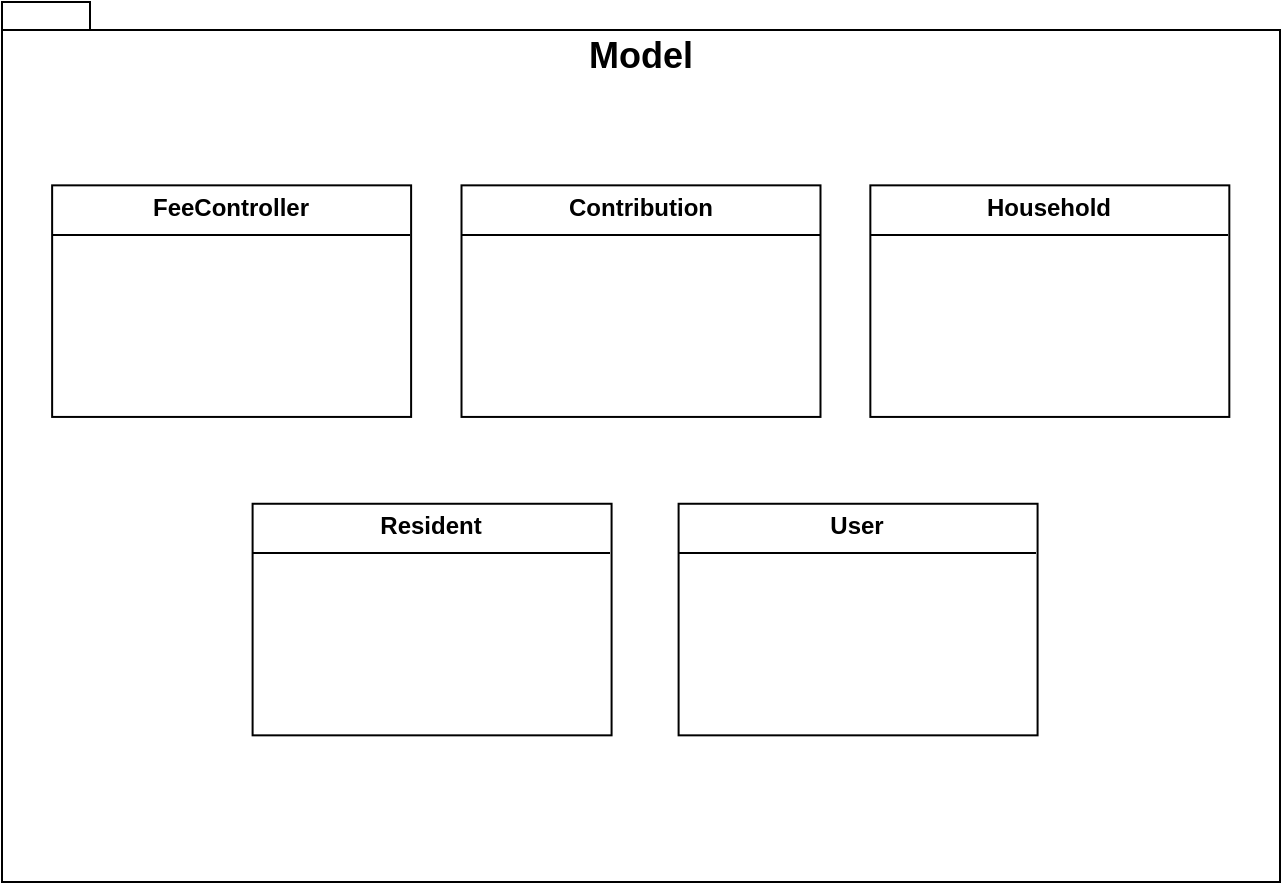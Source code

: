 <mxfile version="25.0.3">
  <diagram id="C5RBs43oDa-KdzZeNtuy" name="Page-1">
    <mxGraphModel dx="48" dy="474" grid="1" gridSize="10" guides="1" tooltips="1" connect="1" arrows="1" fold="1" page="1" pageScale="1" pageWidth="827" pageHeight="1169" math="0" shadow="0">
      <root>
        <mxCell id="WIyWlLk6GJQsqaUBKTNV-0" />
        <mxCell id="WIyWlLk6GJQsqaUBKTNV-1" parent="WIyWlLk6GJQsqaUBKTNV-0" />
        <mxCell id="6JUFFXy7SMr_eHakS_9W-8" value="" style="group" vertex="1" connectable="0" parent="WIyWlLk6GJQsqaUBKTNV-1">
          <mxGeometry x="921" y="560" width="639" height="440" as="geometry" />
        </mxCell>
        <mxCell id="6JUFFXy7SMr_eHakS_9W-9" value="&lt;span style=&quot;font-size: 18px;&quot;&gt;Model&lt;/span&gt;" style="shape=folder;fontStyle=1;spacingTop=10;tabWidth=40;tabHeight=14;tabPosition=left;html=1;whiteSpace=wrap;align=center;verticalAlign=top;labelPosition=center;verticalLabelPosition=middle;horizontal=1;container=0;" vertex="1" parent="6JUFFXy7SMr_eHakS_9W-8">
          <mxGeometry width="639" height="440" as="geometry" />
        </mxCell>
        <mxCell id="6JUFFXy7SMr_eHakS_9W-10" value="&lt;p style=&quot;margin:0px;margin-top:4px;text-align:center;&quot;&gt;&lt;b&gt;Contribution&lt;/b&gt;&lt;/p&gt;&lt;hr size=&quot;1&quot; style=&quot;border-style:solid;&quot;&gt;&lt;div style=&quot;height:2px;&quot;&gt;&lt;/div&gt;" style="verticalAlign=top;align=left;overflow=fill;html=1;whiteSpace=wrap;container=0;" vertex="1" parent="6JUFFXy7SMr_eHakS_9W-8">
          <mxGeometry x="229.757" y="91.674" width="179.491" height="115.789" as="geometry" />
        </mxCell>
        <mxCell id="6JUFFXy7SMr_eHakS_9W-11" value="&lt;p style=&quot;margin:0px;margin-top:4px;text-align:center;&quot;&gt;&lt;b&gt;User&lt;/b&gt;&lt;/p&gt;&lt;hr size=&quot;1&quot; style=&quot;border-style:solid;&quot;&gt;&lt;div style=&quot;height:2px;&quot;&gt;&lt;/div&gt;" style="verticalAlign=top;align=left;overflow=fill;html=1;whiteSpace=wrap;container=0;" vertex="1" parent="6JUFFXy7SMr_eHakS_9W-8">
          <mxGeometry x="338.299" y="250.881" width="179.491" height="115.789" as="geometry" />
        </mxCell>
        <mxCell id="6JUFFXy7SMr_eHakS_9W-12" value="&lt;p style=&quot;margin:0px;margin-top:4px;text-align:center;&quot;&gt;&lt;b&gt;Resident&lt;/b&gt;&lt;/p&gt;&lt;hr size=&quot;1&quot; style=&quot;border-style:solid;&quot;&gt;&lt;div style=&quot;height:2px;&quot;&gt;&lt;/div&gt;" style="verticalAlign=top;align=left;overflow=fill;html=1;whiteSpace=wrap;container=0;" vertex="1" parent="6JUFFXy7SMr_eHakS_9W-8">
          <mxGeometry x="125.299" y="250.881" width="179.491" height="115.789" as="geometry" />
        </mxCell>
        <mxCell id="6JUFFXy7SMr_eHakS_9W-13" value="&lt;p style=&quot;margin:0px;margin-top:4px;text-align:center;&quot;&gt;&lt;b&gt;Household&lt;/b&gt;&lt;/p&gt;&lt;hr size=&quot;1&quot; style=&quot;border-style:solid;&quot;&gt;&lt;div style=&quot;height:2px;&quot;&gt;&lt;/div&gt;" style="verticalAlign=top;align=left;overflow=fill;html=1;whiteSpace=wrap;container=0;" vertex="1" parent="6JUFFXy7SMr_eHakS_9W-8">
          <mxGeometry x="434.174" y="91.674" width="179.491" height="115.789" as="geometry" />
        </mxCell>
        <mxCell id="6JUFFXy7SMr_eHakS_9W-14" value="&lt;p style=&quot;margin:0px;margin-top:4px;text-align:center;&quot;&gt;&lt;b&gt;FeeController&lt;/b&gt;&lt;/p&gt;&lt;hr size=&quot;1&quot; style=&quot;border-style:solid;&quot;&gt;&lt;div style=&quot;height:2px;&quot;&gt;&lt;/div&gt;" style="verticalAlign=top;align=left;overflow=fill;html=1;whiteSpace=wrap;container=0;" vertex="1" parent="6JUFFXy7SMr_eHakS_9W-8">
          <mxGeometry x="25.064" y="91.674" width="179.491" height="115.789" as="geometry" />
        </mxCell>
      </root>
    </mxGraphModel>
  </diagram>
</mxfile>
